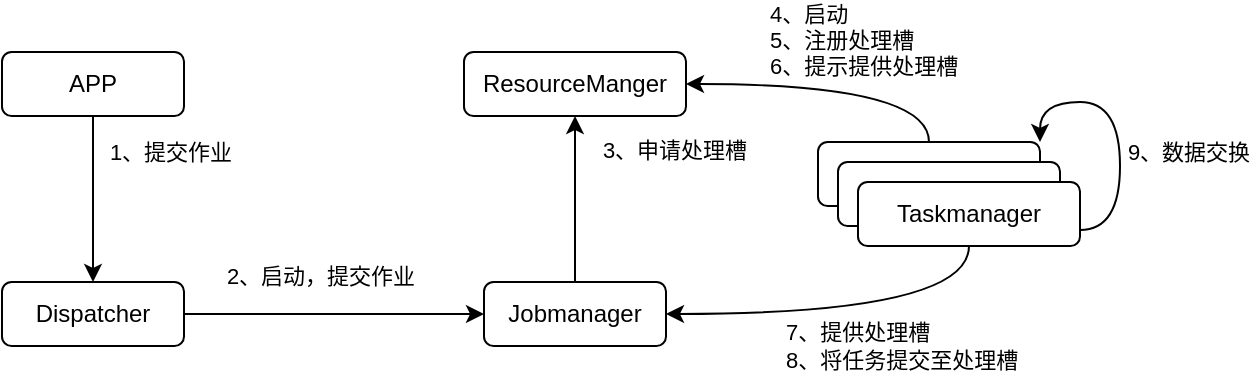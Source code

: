 <mxfile version="21.2.8" type="device">
  <diagram id="pxGKjAmuEXmMgTgzN60F" name="第 1 页">
    <mxGraphModel dx="765" dy="616" grid="0" gridSize="10" guides="1" tooltips="1" connect="1" arrows="1" fold="1" page="1" pageScale="1" pageWidth="827" pageHeight="1169" math="0" shadow="0">
      <root>
        <mxCell id="0" />
        <mxCell id="1" parent="0" />
        <mxCell id="nC42vs3GOcM6JzXwxHHU-3" style="edgeStyle=orthogonalEdgeStyle;rounded=1;orthogonalLoop=1;jettySize=auto;html=1;labelBackgroundColor=none;fontColor=default;" parent="1" source="nC42vs3GOcM6JzXwxHHU-1" target="nC42vs3GOcM6JzXwxHHU-2" edge="1">
          <mxGeometry relative="1" as="geometry" />
        </mxCell>
        <mxCell id="nC42vs3GOcM6JzXwxHHU-4" value="1、提交作业" style="edgeLabel;html=1;align=center;verticalAlign=middle;resizable=0;points=[];rounded=1;labelBackgroundColor=none;" parent="nC42vs3GOcM6JzXwxHHU-3" vertex="1" connectable="0">
          <mxGeometry x="-0.051" y="2" relative="1" as="geometry">
            <mxPoint x="36" y="-22" as="offset" />
          </mxGeometry>
        </mxCell>
        <mxCell id="nC42vs3GOcM6JzXwxHHU-1" value="APP" style="rounded=1;whiteSpace=wrap;html=1;labelBackgroundColor=none;" parent="1" vertex="1">
          <mxGeometry x="87" y="172" width="91" height="32" as="geometry" />
        </mxCell>
        <mxCell id="nC42vs3GOcM6JzXwxHHU-6" value="2、启动，提交作业" style="edgeStyle=orthogonalEdgeStyle;rounded=1;orthogonalLoop=1;jettySize=auto;html=1;entryX=0;entryY=0.5;entryDx=0;entryDy=0;labelBackgroundColor=none;fontColor=default;" parent="1" source="nC42vs3GOcM6JzXwxHHU-2" target="nC42vs3GOcM6JzXwxHHU-5" edge="1">
          <mxGeometry x="-0.093" y="19" relative="1" as="geometry">
            <mxPoint as="offset" />
          </mxGeometry>
        </mxCell>
        <mxCell id="nC42vs3GOcM6JzXwxHHU-2" value="Dispatcher" style="rounded=1;whiteSpace=wrap;html=1;labelBackgroundColor=none;" parent="1" vertex="1">
          <mxGeometry x="87" y="287" width="91" height="32" as="geometry" />
        </mxCell>
        <mxCell id="nC42vs3GOcM6JzXwxHHU-8" style="edgeStyle=orthogonalEdgeStyle;rounded=1;orthogonalLoop=1;jettySize=auto;html=1;exitX=0.5;exitY=0;exitDx=0;exitDy=0;entryX=0.5;entryY=1;entryDx=0;entryDy=0;labelBackgroundColor=none;fontColor=default;" parent="1" source="nC42vs3GOcM6JzXwxHHU-5" target="nC42vs3GOcM6JzXwxHHU-7" edge="1">
          <mxGeometry relative="1" as="geometry" />
        </mxCell>
        <mxCell id="nC42vs3GOcM6JzXwxHHU-9" value="3、申请处理槽" style="edgeLabel;html=1;align=center;verticalAlign=middle;resizable=0;points=[];rounded=1;labelBackgroundColor=none;" parent="nC42vs3GOcM6JzXwxHHU-8" vertex="1" connectable="0">
          <mxGeometry x="-0.017" y="-1" relative="1" as="geometry">
            <mxPoint x="48" y="-25" as="offset" />
          </mxGeometry>
        </mxCell>
        <mxCell id="nC42vs3GOcM6JzXwxHHU-5" value="Jobmanager" style="rounded=1;whiteSpace=wrap;html=1;labelBackgroundColor=none;" parent="1" vertex="1">
          <mxGeometry x="328" y="287" width="91" height="32" as="geometry" />
        </mxCell>
        <mxCell id="nC42vs3GOcM6JzXwxHHU-7" value="ResourceManger" style="rounded=1;whiteSpace=wrap;html=1;labelBackgroundColor=none;" parent="1" vertex="1">
          <mxGeometry x="318" y="172" width="111" height="32" as="geometry" />
        </mxCell>
        <mxCell id="nC42vs3GOcM6JzXwxHHU-13" style="edgeStyle=orthogonalEdgeStyle;rounded=1;orthogonalLoop=1;jettySize=auto;html=1;exitX=0.5;exitY=0;exitDx=0;exitDy=0;entryX=1;entryY=0.5;entryDx=0;entryDy=0;curved=1;labelBackgroundColor=none;fontColor=default;" parent="1" source="nC42vs3GOcM6JzXwxHHU-10" target="nC42vs3GOcM6JzXwxHHU-7" edge="1">
          <mxGeometry relative="1" as="geometry" />
        </mxCell>
        <mxCell id="nC42vs3GOcM6JzXwxHHU-14" value="4、启动&amp;nbsp;&amp;nbsp;&lt;br&gt;5、注册处理槽&lt;br&gt;6、提示提供处理槽" style="edgeLabel;html=1;align=left;verticalAlign=middle;resizable=0;points=[];rounded=1;labelBackgroundColor=none;" parent="nC42vs3GOcM6JzXwxHHU-13" vertex="1" connectable="0">
          <mxGeometry x="0.375" y="-2" relative="1" as="geometry">
            <mxPoint x="-7" y="-20" as="offset" />
          </mxGeometry>
        </mxCell>
        <mxCell id="nC42vs3GOcM6JzXwxHHU-10" value="Taskmanager" style="rounded=1;whiteSpace=wrap;html=1;labelBackgroundColor=none;" parent="1" vertex="1">
          <mxGeometry x="495" y="217" width="111" height="32" as="geometry" />
        </mxCell>
        <mxCell id="nC42vs3GOcM6JzXwxHHU-11" value="Taskmanager" style="rounded=1;whiteSpace=wrap;html=1;labelBackgroundColor=none;" parent="1" vertex="1">
          <mxGeometry x="505" y="227" width="111" height="32" as="geometry" />
        </mxCell>
        <mxCell id="nC42vs3GOcM6JzXwxHHU-15" style="edgeStyle=orthogonalEdgeStyle;curved=1;rounded=1;orthogonalLoop=1;jettySize=auto;html=1;exitX=0.5;exitY=1;exitDx=0;exitDy=0;entryX=1;entryY=0.5;entryDx=0;entryDy=0;labelBackgroundColor=none;fontColor=default;" parent="1" source="nC42vs3GOcM6JzXwxHHU-12" target="nC42vs3GOcM6JzXwxHHU-5" edge="1">
          <mxGeometry relative="1" as="geometry" />
        </mxCell>
        <mxCell id="nC42vs3GOcM6JzXwxHHU-16" value="7、提供处理槽&lt;br&gt;8、将任务提交至处理槽" style="edgeLabel;html=1;align=left;verticalAlign=middle;resizable=0;points=[];rounded=1;labelBackgroundColor=none;" parent="nC42vs3GOcM6JzXwxHHU-15" vertex="1" connectable="0">
          <mxGeometry x="0.084" y="-2" relative="1" as="geometry">
            <mxPoint x="-27" y="18" as="offset" />
          </mxGeometry>
        </mxCell>
        <mxCell id="nC42vs3GOcM6JzXwxHHU-18" style="edgeStyle=orthogonalEdgeStyle;curved=1;rounded=1;orthogonalLoop=1;jettySize=auto;html=1;exitX=1;exitY=0.75;exitDx=0;exitDy=0;entryX=1;entryY=0;entryDx=0;entryDy=0;labelBackgroundColor=none;fontColor=default;" parent="1" source="nC42vs3GOcM6JzXwxHHU-12" target="nC42vs3GOcM6JzXwxHHU-10" edge="1">
          <mxGeometry relative="1" as="geometry" />
        </mxCell>
        <mxCell id="nC42vs3GOcM6JzXwxHHU-19" value="9、数据交换" style="edgeLabel;html=1;align=center;verticalAlign=middle;resizable=0;points=[];rounded=1;labelBackgroundColor=none;" parent="nC42vs3GOcM6JzXwxHHU-18" vertex="1" connectable="0">
          <mxGeometry x="-0.181" y="2" relative="1" as="geometry">
            <mxPoint x="36" as="offset" />
          </mxGeometry>
        </mxCell>
        <mxCell id="nC42vs3GOcM6JzXwxHHU-12" value="Taskmanager" style="rounded=1;whiteSpace=wrap;html=1;labelBackgroundColor=none;" parent="1" vertex="1">
          <mxGeometry x="515" y="237" width="111" height="32" as="geometry" />
        </mxCell>
      </root>
    </mxGraphModel>
  </diagram>
</mxfile>
